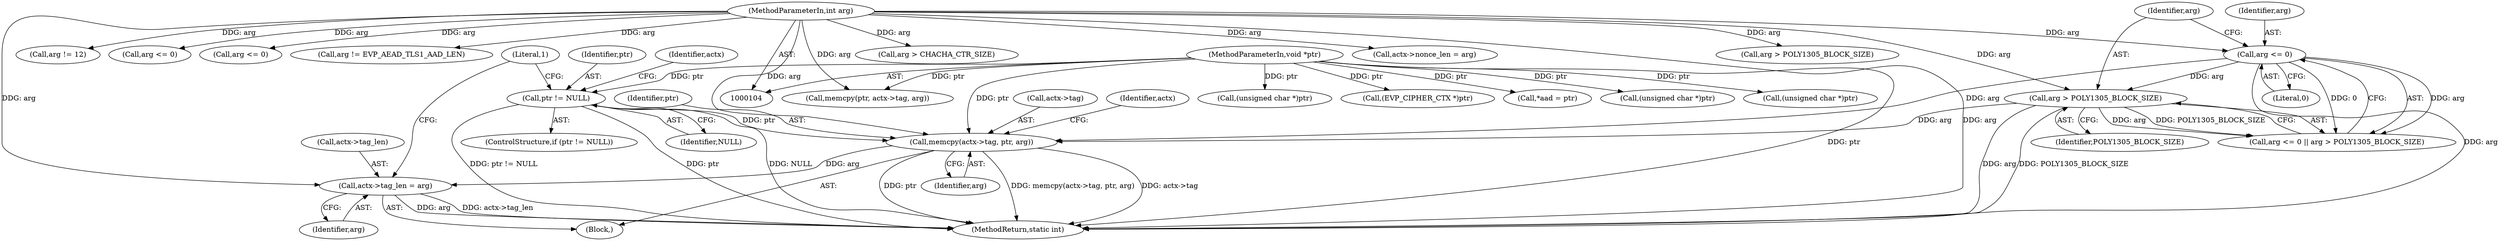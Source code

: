 digraph "0_openssl_00d965474b22b54e4275232bc71ee0c699c5cd21_1@API" {
"1000322" [label="(Call,memcpy(actx->tag, ptr, arg))"];
"1000318" [label="(Call,ptr != NULL)"];
"1000108" [label="(MethodParameterIn,void *ptr)"];
"1000309" [label="(Call,arg <= 0)"];
"1000107" [label="(MethodParameterIn,int arg)"];
"1000312" [label="(Call,arg > POLY1305_BLOCK_SIZE)"];
"1000328" [label="(Call,actx->tag_len = arg)"];
"1000327" [label="(Identifier,arg)"];
"1000369" [label="(Call,*aad = ptr)"];
"1000334" [label="(Literal,1)"];
"1000320" [label="(Identifier,NULL)"];
"1000321" [label="(Block,)"];
"1000323" [label="(Call,actx->tag)"];
"1000314" [label="(Identifier,POLY1305_BLOCK_SIZE)"];
"1000330" [label="(Identifier,actx)"];
"1000108" [label="(MethodParameterIn,void *ptr)"];
"1000227" [label="(Call,arg > CHACHA_CTR_SIZE)"];
"1000261" [label="(Call,(unsigned char *)ptr)"];
"1000319" [label="(Identifier,ptr)"];
"1000312" [label="(Call,arg > POLY1305_BLOCK_SIZE)"];
"1000300" [label="(Call,(unsigned char *)ptr)"];
"1000332" [label="(Identifier,arg)"];
"1000308" [label="(Call,arg <= 0 || arg > POLY1305_BLOCK_SIZE)"];
"1000317" [label="(ControlStructure,if (ptr != NULL))"];
"1000351" [label="(Call,memcpy(ptr, actx->tag, arg))"];
"1000311" [label="(Literal,0)"];
"1000232" [label="(Call,actx->nonce_len = arg)"];
"1000310" [label="(Identifier,arg)"];
"1000280" [label="(Call,(unsigned char *)ptr)"];
"1000107" [label="(MethodParameterIn,int arg)"];
"1000309" [label="(Call,arg <= 0)"];
"1000313" [label="(Identifier,arg)"];
"1000342" [label="(Call,arg > POLY1305_BLOCK_SIZE)"];
"1000193" [label="(Call,(EVP_CIPHER_CTX *)ptr)"];
"1000326" [label="(Identifier,ptr)"];
"1000324" [label="(Identifier,actx)"];
"1000241" [label="(Call,arg != 12)"];
"1000329" [label="(Call,actx->tag_len)"];
"1000318" [label="(Call,ptr != NULL)"];
"1000328" [label="(Call,actx->tag_len = arg)"];
"1000224" [label="(Call,arg <= 0)"];
"1000322" [label="(Call,memcpy(actx->tag, ptr, arg))"];
"1000338" [label="(Call,arg <= 0)"];
"1000361" [label="(Call,arg != EVP_AEAD_TLS1_AAD_LEN)"];
"1000503" [label="(MethodReturn,static int)"];
"1000322" -> "1000321"  [label="AST: "];
"1000322" -> "1000327"  [label="CFG: "];
"1000323" -> "1000322"  [label="AST: "];
"1000326" -> "1000322"  [label="AST: "];
"1000327" -> "1000322"  [label="AST: "];
"1000330" -> "1000322"  [label="CFG: "];
"1000322" -> "1000503"  [label="DDG: ptr"];
"1000322" -> "1000503"  [label="DDG: memcpy(actx->tag, ptr, arg)"];
"1000322" -> "1000503"  [label="DDG: actx->tag"];
"1000318" -> "1000322"  [label="DDG: ptr"];
"1000108" -> "1000322"  [label="DDG: ptr"];
"1000309" -> "1000322"  [label="DDG: arg"];
"1000312" -> "1000322"  [label="DDG: arg"];
"1000107" -> "1000322"  [label="DDG: arg"];
"1000322" -> "1000328"  [label="DDG: arg"];
"1000318" -> "1000317"  [label="AST: "];
"1000318" -> "1000320"  [label="CFG: "];
"1000319" -> "1000318"  [label="AST: "];
"1000320" -> "1000318"  [label="AST: "];
"1000324" -> "1000318"  [label="CFG: "];
"1000334" -> "1000318"  [label="CFG: "];
"1000318" -> "1000503"  [label="DDG: NULL"];
"1000318" -> "1000503"  [label="DDG: ptr != NULL"];
"1000318" -> "1000503"  [label="DDG: ptr"];
"1000108" -> "1000318"  [label="DDG: ptr"];
"1000108" -> "1000104"  [label="AST: "];
"1000108" -> "1000503"  [label="DDG: ptr"];
"1000108" -> "1000193"  [label="DDG: ptr"];
"1000108" -> "1000261"  [label="DDG: ptr"];
"1000108" -> "1000280"  [label="DDG: ptr"];
"1000108" -> "1000300"  [label="DDG: ptr"];
"1000108" -> "1000351"  [label="DDG: ptr"];
"1000108" -> "1000369"  [label="DDG: ptr"];
"1000309" -> "1000308"  [label="AST: "];
"1000309" -> "1000311"  [label="CFG: "];
"1000310" -> "1000309"  [label="AST: "];
"1000311" -> "1000309"  [label="AST: "];
"1000313" -> "1000309"  [label="CFG: "];
"1000308" -> "1000309"  [label="CFG: "];
"1000309" -> "1000503"  [label="DDG: arg"];
"1000309" -> "1000308"  [label="DDG: arg"];
"1000309" -> "1000308"  [label="DDG: 0"];
"1000107" -> "1000309"  [label="DDG: arg"];
"1000309" -> "1000312"  [label="DDG: arg"];
"1000107" -> "1000104"  [label="AST: "];
"1000107" -> "1000503"  [label="DDG: arg"];
"1000107" -> "1000224"  [label="DDG: arg"];
"1000107" -> "1000227"  [label="DDG: arg"];
"1000107" -> "1000232"  [label="DDG: arg"];
"1000107" -> "1000241"  [label="DDG: arg"];
"1000107" -> "1000312"  [label="DDG: arg"];
"1000107" -> "1000328"  [label="DDG: arg"];
"1000107" -> "1000338"  [label="DDG: arg"];
"1000107" -> "1000342"  [label="DDG: arg"];
"1000107" -> "1000351"  [label="DDG: arg"];
"1000107" -> "1000361"  [label="DDG: arg"];
"1000312" -> "1000308"  [label="AST: "];
"1000312" -> "1000314"  [label="CFG: "];
"1000313" -> "1000312"  [label="AST: "];
"1000314" -> "1000312"  [label="AST: "];
"1000308" -> "1000312"  [label="CFG: "];
"1000312" -> "1000503"  [label="DDG: arg"];
"1000312" -> "1000503"  [label="DDG: POLY1305_BLOCK_SIZE"];
"1000312" -> "1000308"  [label="DDG: arg"];
"1000312" -> "1000308"  [label="DDG: POLY1305_BLOCK_SIZE"];
"1000328" -> "1000321"  [label="AST: "];
"1000328" -> "1000332"  [label="CFG: "];
"1000329" -> "1000328"  [label="AST: "];
"1000332" -> "1000328"  [label="AST: "];
"1000334" -> "1000328"  [label="CFG: "];
"1000328" -> "1000503"  [label="DDG: arg"];
"1000328" -> "1000503"  [label="DDG: actx->tag_len"];
}
